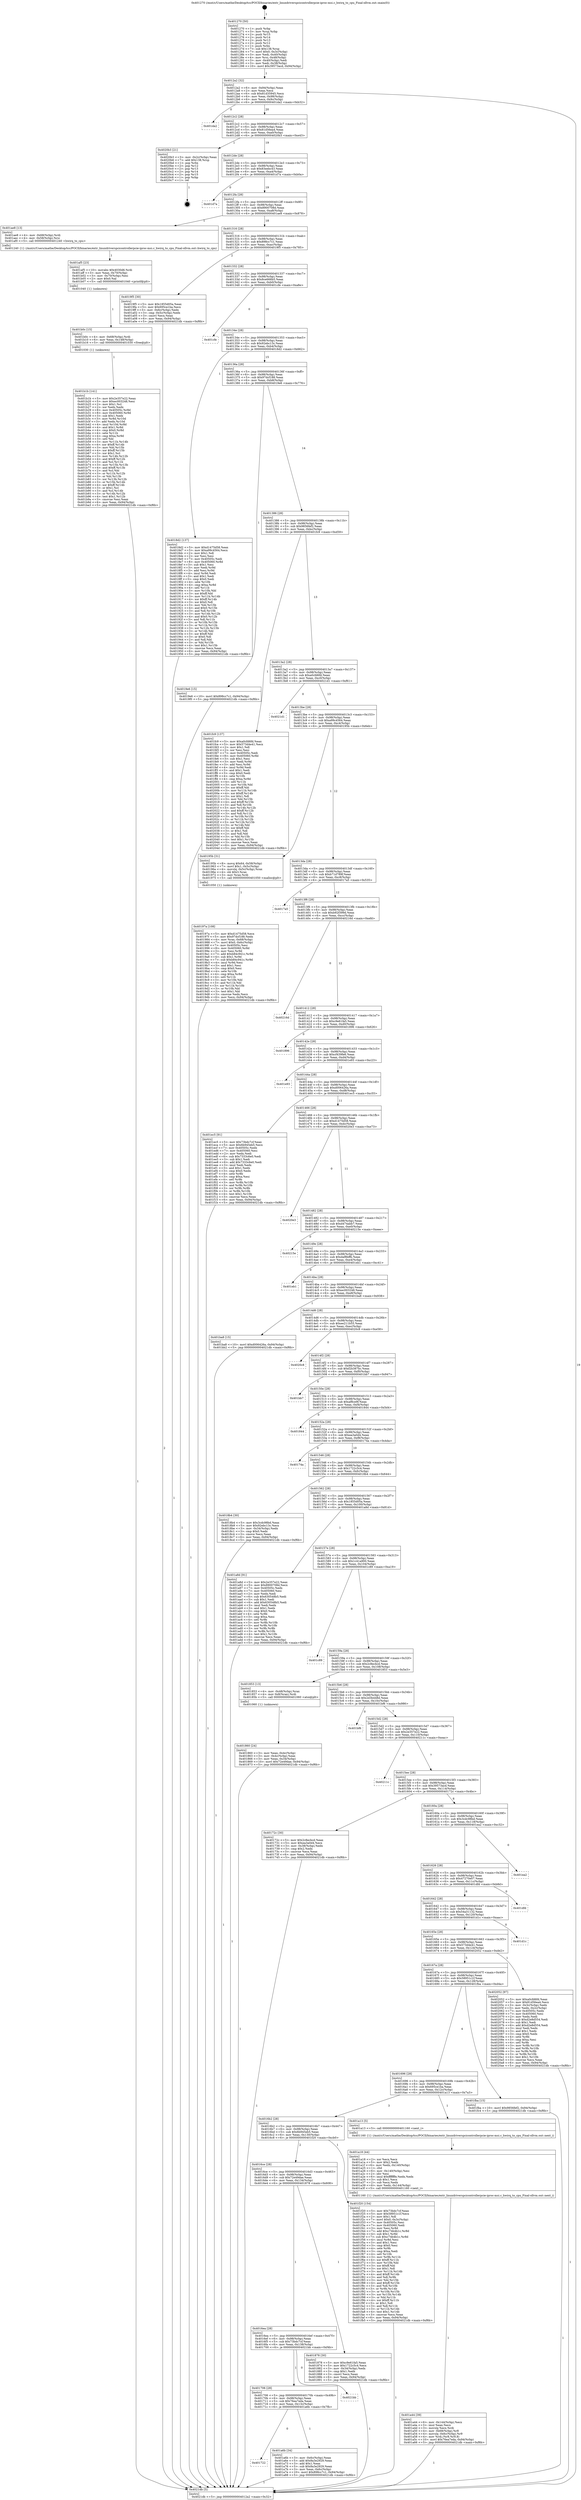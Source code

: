 digraph "0x401270" {
  label = "0x401270 (/mnt/c/Users/mathe/Desktop/tcc/POCII/binaries/extr_linuxdriverspcicontrollerpcie-iproc-msi.c_hwirq_to_cpu_Final-ollvm.out::main(0))"
  labelloc = "t"
  node[shape=record]

  Entry [label="",width=0.3,height=0.3,shape=circle,fillcolor=black,style=filled]
  "0x4012a2" [label="{
     0x4012a2 [32]\l
     | [instrs]\l
     &nbsp;&nbsp;0x4012a2 \<+6\>: mov -0x94(%rbp),%eax\l
     &nbsp;&nbsp;0x4012a8 \<+2\>: mov %eax,%ecx\l
     &nbsp;&nbsp;0x4012aa \<+6\>: sub $0x81d35945,%ecx\l
     &nbsp;&nbsp;0x4012b0 \<+6\>: mov %eax,-0x98(%rbp)\l
     &nbsp;&nbsp;0x4012b6 \<+6\>: mov %ecx,-0x9c(%rbp)\l
     &nbsp;&nbsp;0x4012bc \<+6\>: je 0000000000401da2 \<main+0xb32\>\l
  }"]
  "0x401da2" [label="{
     0x401da2\l
  }", style=dashed]
  "0x4012c2" [label="{
     0x4012c2 [28]\l
     | [instrs]\l
     &nbsp;&nbsp;0x4012c2 \<+5\>: jmp 00000000004012c7 \<main+0x57\>\l
     &nbsp;&nbsp;0x4012c7 \<+6\>: mov -0x98(%rbp),%eax\l
     &nbsp;&nbsp;0x4012cd \<+5\>: sub $0x81d56ea4,%eax\l
     &nbsp;&nbsp;0x4012d2 \<+6\>: mov %eax,-0xa0(%rbp)\l
     &nbsp;&nbsp;0x4012d8 \<+6\>: je 00000000004020b3 \<main+0xe43\>\l
  }"]
  Exit [label="",width=0.3,height=0.3,shape=circle,fillcolor=black,style=filled,peripheries=2]
  "0x4020b3" [label="{
     0x4020b3 [21]\l
     | [instrs]\l
     &nbsp;&nbsp;0x4020b3 \<+3\>: mov -0x2c(%rbp),%eax\l
     &nbsp;&nbsp;0x4020b6 \<+7\>: add $0x138,%rsp\l
     &nbsp;&nbsp;0x4020bd \<+1\>: pop %rbx\l
     &nbsp;&nbsp;0x4020be \<+2\>: pop %r12\l
     &nbsp;&nbsp;0x4020c0 \<+2\>: pop %r13\l
     &nbsp;&nbsp;0x4020c2 \<+2\>: pop %r14\l
     &nbsp;&nbsp;0x4020c4 \<+2\>: pop %r15\l
     &nbsp;&nbsp;0x4020c6 \<+1\>: pop %rbp\l
     &nbsp;&nbsp;0x4020c7 \<+1\>: ret\l
  }"]
  "0x4012de" [label="{
     0x4012de [28]\l
     | [instrs]\l
     &nbsp;&nbsp;0x4012de \<+5\>: jmp 00000000004012e3 \<main+0x73\>\l
     &nbsp;&nbsp;0x4012e3 \<+6\>: mov -0x98(%rbp),%eax\l
     &nbsp;&nbsp;0x4012e9 \<+5\>: sub $0x83eebc43,%eax\l
     &nbsp;&nbsp;0x4012ee \<+6\>: mov %eax,-0xa4(%rbp)\l
     &nbsp;&nbsp;0x4012f4 \<+6\>: je 0000000000401d7a \<main+0xb0a\>\l
  }"]
  "0x401b1b" [label="{
     0x401b1b [141]\l
     | [instrs]\l
     &nbsp;&nbsp;0x401b1b \<+5\>: mov $0x2e357e22,%eax\l
     &nbsp;&nbsp;0x401b20 \<+5\>: mov $0xec003248,%esi\l
     &nbsp;&nbsp;0x401b25 \<+2\>: mov $0x1,%cl\l
     &nbsp;&nbsp;0x401b27 \<+2\>: xor %edx,%edx\l
     &nbsp;&nbsp;0x401b29 \<+8\>: mov 0x40505c,%r8d\l
     &nbsp;&nbsp;0x401b31 \<+8\>: mov 0x405060,%r9d\l
     &nbsp;&nbsp;0x401b39 \<+3\>: sub $0x1,%edx\l
     &nbsp;&nbsp;0x401b3c \<+3\>: mov %r8d,%r10d\l
     &nbsp;&nbsp;0x401b3f \<+3\>: add %edx,%r10d\l
     &nbsp;&nbsp;0x401b42 \<+4\>: imul %r10d,%r8d\l
     &nbsp;&nbsp;0x401b46 \<+4\>: and $0x1,%r8d\l
     &nbsp;&nbsp;0x401b4a \<+4\>: cmp $0x0,%r8d\l
     &nbsp;&nbsp;0x401b4e \<+4\>: sete %r11b\l
     &nbsp;&nbsp;0x401b52 \<+4\>: cmp $0xa,%r9d\l
     &nbsp;&nbsp;0x401b56 \<+3\>: setl %bl\l
     &nbsp;&nbsp;0x401b59 \<+3\>: mov %r11b,%r14b\l
     &nbsp;&nbsp;0x401b5c \<+4\>: xor $0xff,%r14b\l
     &nbsp;&nbsp;0x401b60 \<+3\>: mov %bl,%r15b\l
     &nbsp;&nbsp;0x401b63 \<+4\>: xor $0xff,%r15b\l
     &nbsp;&nbsp;0x401b67 \<+3\>: xor $0x1,%cl\l
     &nbsp;&nbsp;0x401b6a \<+3\>: mov %r14b,%r12b\l
     &nbsp;&nbsp;0x401b6d \<+4\>: and $0xff,%r12b\l
     &nbsp;&nbsp;0x401b71 \<+3\>: and %cl,%r11b\l
     &nbsp;&nbsp;0x401b74 \<+3\>: mov %r15b,%r13b\l
     &nbsp;&nbsp;0x401b77 \<+4\>: and $0xff,%r13b\l
     &nbsp;&nbsp;0x401b7b \<+2\>: and %cl,%bl\l
     &nbsp;&nbsp;0x401b7d \<+3\>: or %r11b,%r12b\l
     &nbsp;&nbsp;0x401b80 \<+3\>: or %bl,%r13b\l
     &nbsp;&nbsp;0x401b83 \<+3\>: xor %r13b,%r12b\l
     &nbsp;&nbsp;0x401b86 \<+3\>: or %r15b,%r14b\l
     &nbsp;&nbsp;0x401b89 \<+4\>: xor $0xff,%r14b\l
     &nbsp;&nbsp;0x401b8d \<+3\>: or $0x1,%cl\l
     &nbsp;&nbsp;0x401b90 \<+3\>: and %cl,%r14b\l
     &nbsp;&nbsp;0x401b93 \<+3\>: or %r14b,%r12b\l
     &nbsp;&nbsp;0x401b96 \<+4\>: test $0x1,%r12b\l
     &nbsp;&nbsp;0x401b9a \<+3\>: cmovne %esi,%eax\l
     &nbsp;&nbsp;0x401b9d \<+6\>: mov %eax,-0x94(%rbp)\l
     &nbsp;&nbsp;0x401ba3 \<+5\>: jmp 00000000004021db \<main+0xf6b\>\l
  }"]
  "0x401d7a" [label="{
     0x401d7a\l
  }", style=dashed]
  "0x4012fa" [label="{
     0x4012fa [28]\l
     | [instrs]\l
     &nbsp;&nbsp;0x4012fa \<+5\>: jmp 00000000004012ff \<main+0x8f\>\l
     &nbsp;&nbsp;0x4012ff \<+6\>: mov -0x98(%rbp),%eax\l
     &nbsp;&nbsp;0x401305 \<+5\>: sub $0x8900708d,%eax\l
     &nbsp;&nbsp;0x40130a \<+6\>: mov %eax,-0xa8(%rbp)\l
     &nbsp;&nbsp;0x401310 \<+6\>: je 0000000000401ae8 \<main+0x878\>\l
  }"]
  "0x401b0c" [label="{
     0x401b0c [15]\l
     | [instrs]\l
     &nbsp;&nbsp;0x401b0c \<+4\>: mov -0x68(%rbp),%rdi\l
     &nbsp;&nbsp;0x401b10 \<+6\>: mov %eax,-0x148(%rbp)\l
     &nbsp;&nbsp;0x401b16 \<+5\>: call 0000000000401030 \<free@plt\>\l
     | [calls]\l
     &nbsp;&nbsp;0x401030 \{1\} (unknown)\l
  }"]
  "0x401ae8" [label="{
     0x401ae8 [13]\l
     | [instrs]\l
     &nbsp;&nbsp;0x401ae8 \<+4\>: mov -0x68(%rbp),%rdi\l
     &nbsp;&nbsp;0x401aec \<+4\>: mov -0x58(%rbp),%rsi\l
     &nbsp;&nbsp;0x401af0 \<+5\>: call 0000000000401240 \<hwirq_to_cpu\>\l
     | [calls]\l
     &nbsp;&nbsp;0x401240 \{1\} (/mnt/c/Users/mathe/Desktop/tcc/POCII/binaries/extr_linuxdriverspcicontrollerpcie-iproc-msi.c_hwirq_to_cpu_Final-ollvm.out::hwirq_to_cpu)\l
  }"]
  "0x401316" [label="{
     0x401316 [28]\l
     | [instrs]\l
     &nbsp;&nbsp;0x401316 \<+5\>: jmp 000000000040131b \<main+0xab\>\l
     &nbsp;&nbsp;0x40131b \<+6\>: mov -0x98(%rbp),%eax\l
     &nbsp;&nbsp;0x401321 \<+5\>: sub $0x898cc7c1,%eax\l
     &nbsp;&nbsp;0x401326 \<+6\>: mov %eax,-0xac(%rbp)\l
     &nbsp;&nbsp;0x40132c \<+6\>: je 00000000004019f5 \<main+0x785\>\l
  }"]
  "0x401af5" [label="{
     0x401af5 [23]\l
     | [instrs]\l
     &nbsp;&nbsp;0x401af5 \<+10\>: movabs $0x4030d6,%rdi\l
     &nbsp;&nbsp;0x401aff \<+3\>: mov %eax,-0x70(%rbp)\l
     &nbsp;&nbsp;0x401b02 \<+3\>: mov -0x70(%rbp),%esi\l
     &nbsp;&nbsp;0x401b05 \<+2\>: mov $0x0,%al\l
     &nbsp;&nbsp;0x401b07 \<+5\>: call 0000000000401040 \<printf@plt\>\l
     | [calls]\l
     &nbsp;&nbsp;0x401040 \{1\} (unknown)\l
  }"]
  "0x4019f5" [label="{
     0x4019f5 [30]\l
     | [instrs]\l
     &nbsp;&nbsp;0x4019f5 \<+5\>: mov $0x1855d05a,%eax\l
     &nbsp;&nbsp;0x4019fa \<+5\>: mov $0x695ce1ba,%ecx\l
     &nbsp;&nbsp;0x4019ff \<+3\>: mov -0x6c(%rbp),%edx\l
     &nbsp;&nbsp;0x401a02 \<+3\>: cmp -0x5c(%rbp),%edx\l
     &nbsp;&nbsp;0x401a05 \<+3\>: cmovl %ecx,%eax\l
     &nbsp;&nbsp;0x401a08 \<+6\>: mov %eax,-0x94(%rbp)\l
     &nbsp;&nbsp;0x401a0e \<+5\>: jmp 00000000004021db \<main+0xf6b\>\l
  }"]
  "0x401332" [label="{
     0x401332 [28]\l
     | [instrs]\l
     &nbsp;&nbsp;0x401332 \<+5\>: jmp 0000000000401337 \<main+0xc7\>\l
     &nbsp;&nbsp;0x401337 \<+6\>: mov -0x98(%rbp),%eax\l
     &nbsp;&nbsp;0x40133d \<+5\>: sub $0x8ce666b5,%eax\l
     &nbsp;&nbsp;0x401342 \<+6\>: mov %eax,-0xb0(%rbp)\l
     &nbsp;&nbsp;0x401348 \<+6\>: je 0000000000401cfe \<main+0xa8e\>\l
  }"]
  "0x401722" [label="{
     0x401722\l
  }", style=dashed]
  "0x401cfe" [label="{
     0x401cfe\l
  }", style=dashed]
  "0x40134e" [label="{
     0x40134e [28]\l
     | [instrs]\l
     &nbsp;&nbsp;0x40134e \<+5\>: jmp 0000000000401353 \<main+0xe3\>\l
     &nbsp;&nbsp;0x401353 \<+6\>: mov -0x98(%rbp),%eax\l
     &nbsp;&nbsp;0x401359 \<+5\>: sub $0x92ebc13c,%eax\l
     &nbsp;&nbsp;0x40135e \<+6\>: mov %eax,-0xb4(%rbp)\l
     &nbsp;&nbsp;0x401364 \<+6\>: je 00000000004018d2 \<main+0x662\>\l
  }"]
  "0x401a6b" [label="{
     0x401a6b [34]\l
     | [instrs]\l
     &nbsp;&nbsp;0x401a6b \<+3\>: mov -0x6c(%rbp),%eax\l
     &nbsp;&nbsp;0x401a6e \<+5\>: add $0x8a3e2929,%eax\l
     &nbsp;&nbsp;0x401a73 \<+3\>: add $0x1,%eax\l
     &nbsp;&nbsp;0x401a76 \<+5\>: sub $0x8a3e2929,%eax\l
     &nbsp;&nbsp;0x401a7b \<+3\>: mov %eax,-0x6c(%rbp)\l
     &nbsp;&nbsp;0x401a7e \<+10\>: movl $0x898cc7c1,-0x94(%rbp)\l
     &nbsp;&nbsp;0x401a88 \<+5\>: jmp 00000000004021db \<main+0xf6b\>\l
  }"]
  "0x4018d2" [label="{
     0x4018d2 [137]\l
     | [instrs]\l
     &nbsp;&nbsp;0x4018d2 \<+5\>: mov $0xd1475d58,%eax\l
     &nbsp;&nbsp;0x4018d7 \<+5\>: mov $0xa99c4564,%ecx\l
     &nbsp;&nbsp;0x4018dc \<+2\>: mov $0x1,%dl\l
     &nbsp;&nbsp;0x4018de \<+2\>: xor %esi,%esi\l
     &nbsp;&nbsp;0x4018e0 \<+7\>: mov 0x40505c,%edi\l
     &nbsp;&nbsp;0x4018e7 \<+8\>: mov 0x405060,%r8d\l
     &nbsp;&nbsp;0x4018ef \<+3\>: sub $0x1,%esi\l
     &nbsp;&nbsp;0x4018f2 \<+3\>: mov %edi,%r9d\l
     &nbsp;&nbsp;0x4018f5 \<+3\>: add %esi,%r9d\l
     &nbsp;&nbsp;0x4018f8 \<+4\>: imul %r9d,%edi\l
     &nbsp;&nbsp;0x4018fc \<+3\>: and $0x1,%edi\l
     &nbsp;&nbsp;0x4018ff \<+3\>: cmp $0x0,%edi\l
     &nbsp;&nbsp;0x401902 \<+4\>: sete %r10b\l
     &nbsp;&nbsp;0x401906 \<+4\>: cmp $0xa,%r8d\l
     &nbsp;&nbsp;0x40190a \<+4\>: setl %r11b\l
     &nbsp;&nbsp;0x40190e \<+3\>: mov %r10b,%bl\l
     &nbsp;&nbsp;0x401911 \<+3\>: xor $0xff,%bl\l
     &nbsp;&nbsp;0x401914 \<+3\>: mov %r11b,%r14b\l
     &nbsp;&nbsp;0x401917 \<+4\>: xor $0xff,%r14b\l
     &nbsp;&nbsp;0x40191b \<+3\>: xor $0x0,%dl\l
     &nbsp;&nbsp;0x40191e \<+3\>: mov %bl,%r15b\l
     &nbsp;&nbsp;0x401921 \<+4\>: and $0x0,%r15b\l
     &nbsp;&nbsp;0x401925 \<+3\>: and %dl,%r10b\l
     &nbsp;&nbsp;0x401928 \<+3\>: mov %r14b,%r12b\l
     &nbsp;&nbsp;0x40192b \<+4\>: and $0x0,%r12b\l
     &nbsp;&nbsp;0x40192f \<+3\>: and %dl,%r11b\l
     &nbsp;&nbsp;0x401932 \<+3\>: or %r10b,%r15b\l
     &nbsp;&nbsp;0x401935 \<+3\>: or %r11b,%r12b\l
     &nbsp;&nbsp;0x401938 \<+3\>: xor %r12b,%r15b\l
     &nbsp;&nbsp;0x40193b \<+3\>: or %r14b,%bl\l
     &nbsp;&nbsp;0x40193e \<+3\>: xor $0xff,%bl\l
     &nbsp;&nbsp;0x401941 \<+3\>: or $0x0,%dl\l
     &nbsp;&nbsp;0x401944 \<+2\>: and %dl,%bl\l
     &nbsp;&nbsp;0x401946 \<+3\>: or %bl,%r15b\l
     &nbsp;&nbsp;0x401949 \<+4\>: test $0x1,%r15b\l
     &nbsp;&nbsp;0x40194d \<+3\>: cmovne %ecx,%eax\l
     &nbsp;&nbsp;0x401950 \<+6\>: mov %eax,-0x94(%rbp)\l
     &nbsp;&nbsp;0x401956 \<+5\>: jmp 00000000004021db \<main+0xf6b\>\l
  }"]
  "0x40136a" [label="{
     0x40136a [28]\l
     | [instrs]\l
     &nbsp;&nbsp;0x40136a \<+5\>: jmp 000000000040136f \<main+0xff\>\l
     &nbsp;&nbsp;0x40136f \<+6\>: mov -0x98(%rbp),%eax\l
     &nbsp;&nbsp;0x401375 \<+5\>: sub $0x97dcf188,%eax\l
     &nbsp;&nbsp;0x40137a \<+6\>: mov %eax,-0xb8(%rbp)\l
     &nbsp;&nbsp;0x401380 \<+6\>: je 00000000004019e6 \<main+0x776\>\l
  }"]
  "0x401706" [label="{
     0x401706 [28]\l
     | [instrs]\l
     &nbsp;&nbsp;0x401706 \<+5\>: jmp 000000000040170b \<main+0x49b\>\l
     &nbsp;&nbsp;0x40170b \<+6\>: mov -0x98(%rbp),%eax\l
     &nbsp;&nbsp;0x401711 \<+5\>: sub $0x76ea7eda,%eax\l
     &nbsp;&nbsp;0x401716 \<+6\>: mov %eax,-0x13c(%rbp)\l
     &nbsp;&nbsp;0x40171c \<+6\>: je 0000000000401a6b \<main+0x7fb\>\l
  }"]
  "0x4019e6" [label="{
     0x4019e6 [15]\l
     | [instrs]\l
     &nbsp;&nbsp;0x4019e6 \<+10\>: movl $0x898cc7c1,-0x94(%rbp)\l
     &nbsp;&nbsp;0x4019f0 \<+5\>: jmp 00000000004021db \<main+0xf6b\>\l
  }"]
  "0x401386" [label="{
     0x401386 [28]\l
     | [instrs]\l
     &nbsp;&nbsp;0x401386 \<+5\>: jmp 000000000040138b \<main+0x11b\>\l
     &nbsp;&nbsp;0x40138b \<+6\>: mov -0x98(%rbp),%eax\l
     &nbsp;&nbsp;0x401391 \<+5\>: sub $0x9856fef2,%eax\l
     &nbsp;&nbsp;0x401396 \<+6\>: mov %eax,-0xbc(%rbp)\l
     &nbsp;&nbsp;0x40139c \<+6\>: je 0000000000401fc9 \<main+0xd59\>\l
  }"]
  "0x4021bb" [label="{
     0x4021bb\l
  }", style=dashed]
  "0x401fc9" [label="{
     0x401fc9 [137]\l
     | [instrs]\l
     &nbsp;&nbsp;0x401fc9 \<+5\>: mov $0xa0cfd6fd,%eax\l
     &nbsp;&nbsp;0x401fce \<+5\>: mov $0x573d4e41,%ecx\l
     &nbsp;&nbsp;0x401fd3 \<+2\>: mov $0x1,%dl\l
     &nbsp;&nbsp;0x401fd5 \<+2\>: xor %esi,%esi\l
     &nbsp;&nbsp;0x401fd7 \<+7\>: mov 0x40505c,%edi\l
     &nbsp;&nbsp;0x401fde \<+8\>: mov 0x405060,%r8d\l
     &nbsp;&nbsp;0x401fe6 \<+3\>: sub $0x1,%esi\l
     &nbsp;&nbsp;0x401fe9 \<+3\>: mov %edi,%r9d\l
     &nbsp;&nbsp;0x401fec \<+3\>: add %esi,%r9d\l
     &nbsp;&nbsp;0x401fef \<+4\>: imul %r9d,%edi\l
     &nbsp;&nbsp;0x401ff3 \<+3\>: and $0x1,%edi\l
     &nbsp;&nbsp;0x401ff6 \<+3\>: cmp $0x0,%edi\l
     &nbsp;&nbsp;0x401ff9 \<+4\>: sete %r10b\l
     &nbsp;&nbsp;0x401ffd \<+4\>: cmp $0xa,%r8d\l
     &nbsp;&nbsp;0x402001 \<+4\>: setl %r11b\l
     &nbsp;&nbsp;0x402005 \<+3\>: mov %r10b,%bl\l
     &nbsp;&nbsp;0x402008 \<+3\>: xor $0xff,%bl\l
     &nbsp;&nbsp;0x40200b \<+3\>: mov %r11b,%r14b\l
     &nbsp;&nbsp;0x40200e \<+4\>: xor $0xff,%r14b\l
     &nbsp;&nbsp;0x402012 \<+3\>: xor $0x1,%dl\l
     &nbsp;&nbsp;0x402015 \<+3\>: mov %bl,%r15b\l
     &nbsp;&nbsp;0x402018 \<+4\>: and $0xff,%r15b\l
     &nbsp;&nbsp;0x40201c \<+3\>: and %dl,%r10b\l
     &nbsp;&nbsp;0x40201f \<+3\>: mov %r14b,%r12b\l
     &nbsp;&nbsp;0x402022 \<+4\>: and $0xff,%r12b\l
     &nbsp;&nbsp;0x402026 \<+3\>: and %dl,%r11b\l
     &nbsp;&nbsp;0x402029 \<+3\>: or %r10b,%r15b\l
     &nbsp;&nbsp;0x40202c \<+3\>: or %r11b,%r12b\l
     &nbsp;&nbsp;0x40202f \<+3\>: xor %r12b,%r15b\l
     &nbsp;&nbsp;0x402032 \<+3\>: or %r14b,%bl\l
     &nbsp;&nbsp;0x402035 \<+3\>: xor $0xff,%bl\l
     &nbsp;&nbsp;0x402038 \<+3\>: or $0x1,%dl\l
     &nbsp;&nbsp;0x40203b \<+2\>: and %dl,%bl\l
     &nbsp;&nbsp;0x40203d \<+3\>: or %bl,%r15b\l
     &nbsp;&nbsp;0x402040 \<+4\>: test $0x1,%r15b\l
     &nbsp;&nbsp;0x402044 \<+3\>: cmovne %ecx,%eax\l
     &nbsp;&nbsp;0x402047 \<+6\>: mov %eax,-0x94(%rbp)\l
     &nbsp;&nbsp;0x40204d \<+5\>: jmp 00000000004021db \<main+0xf6b\>\l
  }"]
  "0x4013a2" [label="{
     0x4013a2 [28]\l
     | [instrs]\l
     &nbsp;&nbsp;0x4013a2 \<+5\>: jmp 00000000004013a7 \<main+0x137\>\l
     &nbsp;&nbsp;0x4013a7 \<+6\>: mov -0x98(%rbp),%eax\l
     &nbsp;&nbsp;0x4013ad \<+5\>: sub $0xa0cfd6fd,%eax\l
     &nbsp;&nbsp;0x4013b2 \<+6\>: mov %eax,-0xc0(%rbp)\l
     &nbsp;&nbsp;0x4013b8 \<+6\>: je 00000000004021d1 \<main+0xf61\>\l
  }"]
  "0x401a44" [label="{
     0x401a44 [39]\l
     | [instrs]\l
     &nbsp;&nbsp;0x401a44 \<+6\>: mov -0x144(%rbp),%ecx\l
     &nbsp;&nbsp;0x401a4a \<+3\>: imul %eax,%ecx\l
     &nbsp;&nbsp;0x401a4d \<+3\>: movslq %ecx,%rdi\l
     &nbsp;&nbsp;0x401a50 \<+4\>: mov -0x68(%rbp),%r8\l
     &nbsp;&nbsp;0x401a54 \<+4\>: movslq -0x6c(%rbp),%r9\l
     &nbsp;&nbsp;0x401a58 \<+4\>: mov %rdi,(%r8,%r9,8)\l
     &nbsp;&nbsp;0x401a5c \<+10\>: movl $0x76ea7eda,-0x94(%rbp)\l
     &nbsp;&nbsp;0x401a66 \<+5\>: jmp 00000000004021db \<main+0xf6b\>\l
  }"]
  "0x4021d1" [label="{
     0x4021d1\l
  }", style=dashed]
  "0x4013be" [label="{
     0x4013be [28]\l
     | [instrs]\l
     &nbsp;&nbsp;0x4013be \<+5\>: jmp 00000000004013c3 \<main+0x153\>\l
     &nbsp;&nbsp;0x4013c3 \<+6\>: mov -0x98(%rbp),%eax\l
     &nbsp;&nbsp;0x4013c9 \<+5\>: sub $0xa99c4564,%eax\l
     &nbsp;&nbsp;0x4013ce \<+6\>: mov %eax,-0xc4(%rbp)\l
     &nbsp;&nbsp;0x4013d4 \<+6\>: je 000000000040195b \<main+0x6eb\>\l
  }"]
  "0x401a18" [label="{
     0x401a18 [44]\l
     | [instrs]\l
     &nbsp;&nbsp;0x401a18 \<+2\>: xor %ecx,%ecx\l
     &nbsp;&nbsp;0x401a1a \<+5\>: mov $0x2,%edx\l
     &nbsp;&nbsp;0x401a1f \<+6\>: mov %edx,-0x140(%rbp)\l
     &nbsp;&nbsp;0x401a25 \<+1\>: cltd\l
     &nbsp;&nbsp;0x401a26 \<+6\>: mov -0x140(%rbp),%esi\l
     &nbsp;&nbsp;0x401a2c \<+2\>: idiv %esi\l
     &nbsp;&nbsp;0x401a2e \<+6\>: imul $0xfffffffe,%edx,%edx\l
     &nbsp;&nbsp;0x401a34 \<+3\>: sub $0x1,%ecx\l
     &nbsp;&nbsp;0x401a37 \<+2\>: sub %ecx,%edx\l
     &nbsp;&nbsp;0x401a39 \<+6\>: mov %edx,-0x144(%rbp)\l
     &nbsp;&nbsp;0x401a3f \<+5\>: call 0000000000401160 \<next_i\>\l
     | [calls]\l
     &nbsp;&nbsp;0x401160 \{1\} (/mnt/c/Users/mathe/Desktop/tcc/POCII/binaries/extr_linuxdriverspcicontrollerpcie-iproc-msi.c_hwirq_to_cpu_Final-ollvm.out::next_i)\l
  }"]
  "0x40195b" [label="{
     0x40195b [31]\l
     | [instrs]\l
     &nbsp;&nbsp;0x40195b \<+8\>: movq $0x64,-0x58(%rbp)\l
     &nbsp;&nbsp;0x401963 \<+7\>: movl $0x1,-0x5c(%rbp)\l
     &nbsp;&nbsp;0x40196a \<+4\>: movslq -0x5c(%rbp),%rax\l
     &nbsp;&nbsp;0x40196e \<+4\>: shl $0x3,%rax\l
     &nbsp;&nbsp;0x401972 \<+3\>: mov %rax,%rdi\l
     &nbsp;&nbsp;0x401975 \<+5\>: call 0000000000401050 \<malloc@plt\>\l
     | [calls]\l
     &nbsp;&nbsp;0x401050 \{1\} (unknown)\l
  }"]
  "0x4013da" [label="{
     0x4013da [28]\l
     | [instrs]\l
     &nbsp;&nbsp;0x4013da \<+5\>: jmp 00000000004013df \<main+0x16f\>\l
     &nbsp;&nbsp;0x4013df \<+6\>: mov -0x98(%rbp),%eax\l
     &nbsp;&nbsp;0x4013e5 \<+5\>: sub $0xb71d789f,%eax\l
     &nbsp;&nbsp;0x4013ea \<+6\>: mov %eax,-0xc8(%rbp)\l
     &nbsp;&nbsp;0x4013f0 \<+6\>: je 00000000004017a5 \<main+0x535\>\l
  }"]
  "0x40197a" [label="{
     0x40197a [108]\l
     | [instrs]\l
     &nbsp;&nbsp;0x40197a \<+5\>: mov $0xd1475d58,%ecx\l
     &nbsp;&nbsp;0x40197f \<+5\>: mov $0x97dcf188,%edx\l
     &nbsp;&nbsp;0x401984 \<+4\>: mov %rax,-0x68(%rbp)\l
     &nbsp;&nbsp;0x401988 \<+7\>: movl $0x0,-0x6c(%rbp)\l
     &nbsp;&nbsp;0x40198f \<+7\>: mov 0x40505c,%esi\l
     &nbsp;&nbsp;0x401996 \<+8\>: mov 0x405060,%r8d\l
     &nbsp;&nbsp;0x40199e \<+3\>: mov %esi,%r9d\l
     &nbsp;&nbsp;0x4019a1 \<+7\>: add $0xb84c941c,%r9d\l
     &nbsp;&nbsp;0x4019a8 \<+4\>: sub $0x1,%r9d\l
     &nbsp;&nbsp;0x4019ac \<+7\>: sub $0xb84c941c,%r9d\l
     &nbsp;&nbsp;0x4019b3 \<+4\>: imul %r9d,%esi\l
     &nbsp;&nbsp;0x4019b7 \<+3\>: and $0x1,%esi\l
     &nbsp;&nbsp;0x4019ba \<+3\>: cmp $0x0,%esi\l
     &nbsp;&nbsp;0x4019bd \<+4\>: sete %r10b\l
     &nbsp;&nbsp;0x4019c1 \<+4\>: cmp $0xa,%r8d\l
     &nbsp;&nbsp;0x4019c5 \<+4\>: setl %r11b\l
     &nbsp;&nbsp;0x4019c9 \<+3\>: mov %r10b,%bl\l
     &nbsp;&nbsp;0x4019cc \<+3\>: and %r11b,%bl\l
     &nbsp;&nbsp;0x4019cf \<+3\>: xor %r11b,%r10b\l
     &nbsp;&nbsp;0x4019d2 \<+3\>: or %r10b,%bl\l
     &nbsp;&nbsp;0x4019d5 \<+3\>: test $0x1,%bl\l
     &nbsp;&nbsp;0x4019d8 \<+3\>: cmovne %edx,%ecx\l
     &nbsp;&nbsp;0x4019db \<+6\>: mov %ecx,-0x94(%rbp)\l
     &nbsp;&nbsp;0x4019e1 \<+5\>: jmp 00000000004021db \<main+0xf6b\>\l
  }"]
  "0x4017a5" [label="{
     0x4017a5\l
  }", style=dashed]
  "0x4013f6" [label="{
     0x4013f6 [28]\l
     | [instrs]\l
     &nbsp;&nbsp;0x4013f6 \<+5\>: jmp 00000000004013fb \<main+0x18b\>\l
     &nbsp;&nbsp;0x4013fb \<+6\>: mov -0x98(%rbp),%eax\l
     &nbsp;&nbsp;0x401401 \<+5\>: sub $0xb92f399d,%eax\l
     &nbsp;&nbsp;0x401406 \<+6\>: mov %eax,-0xcc(%rbp)\l
     &nbsp;&nbsp;0x40140c \<+6\>: je 000000000040216d \<main+0xefd\>\l
  }"]
  "0x4016ea" [label="{
     0x4016ea [28]\l
     | [instrs]\l
     &nbsp;&nbsp;0x4016ea \<+5\>: jmp 00000000004016ef \<main+0x47f\>\l
     &nbsp;&nbsp;0x4016ef \<+6\>: mov -0x98(%rbp),%eax\l
     &nbsp;&nbsp;0x4016f5 \<+5\>: sub $0x73bdc7cf,%eax\l
     &nbsp;&nbsp;0x4016fa \<+6\>: mov %eax,-0x138(%rbp)\l
     &nbsp;&nbsp;0x401700 \<+6\>: je 00000000004021bb \<main+0xf4b\>\l
  }"]
  "0x40216d" [label="{
     0x40216d\l
  }", style=dashed]
  "0x401412" [label="{
     0x401412 [28]\l
     | [instrs]\l
     &nbsp;&nbsp;0x401412 \<+5\>: jmp 0000000000401417 \<main+0x1a7\>\l
     &nbsp;&nbsp;0x401417 \<+6\>: mov -0x98(%rbp),%eax\l
     &nbsp;&nbsp;0x40141d \<+5\>: sub $0xc9e61fa5,%eax\l
     &nbsp;&nbsp;0x401422 \<+6\>: mov %eax,-0xd0(%rbp)\l
     &nbsp;&nbsp;0x401428 \<+6\>: je 0000000000401896 \<main+0x626\>\l
  }"]
  "0x401878" [label="{
     0x401878 [30]\l
     | [instrs]\l
     &nbsp;&nbsp;0x401878 \<+5\>: mov $0xc9e61fa5,%eax\l
     &nbsp;&nbsp;0x40187d \<+5\>: mov $0x1722c5c4,%ecx\l
     &nbsp;&nbsp;0x401882 \<+3\>: mov -0x34(%rbp),%edx\l
     &nbsp;&nbsp;0x401885 \<+3\>: cmp $0x1,%edx\l
     &nbsp;&nbsp;0x401888 \<+3\>: cmovl %ecx,%eax\l
     &nbsp;&nbsp;0x40188b \<+6\>: mov %eax,-0x94(%rbp)\l
     &nbsp;&nbsp;0x401891 \<+5\>: jmp 00000000004021db \<main+0xf6b\>\l
  }"]
  "0x401896" [label="{
     0x401896\l
  }", style=dashed]
  "0x40142e" [label="{
     0x40142e [28]\l
     | [instrs]\l
     &nbsp;&nbsp;0x40142e \<+5\>: jmp 0000000000401433 \<main+0x1c3\>\l
     &nbsp;&nbsp;0x401433 \<+6\>: mov -0x98(%rbp),%eax\l
     &nbsp;&nbsp;0x401439 \<+5\>: sub $0xcf439fe6,%eax\l
     &nbsp;&nbsp;0x40143e \<+6\>: mov %eax,-0xd4(%rbp)\l
     &nbsp;&nbsp;0x401444 \<+6\>: je 0000000000401e93 \<main+0xc23\>\l
  }"]
  "0x4016ce" [label="{
     0x4016ce [28]\l
     | [instrs]\l
     &nbsp;&nbsp;0x4016ce \<+5\>: jmp 00000000004016d3 \<main+0x463\>\l
     &nbsp;&nbsp;0x4016d3 \<+6\>: mov -0x98(%rbp),%eax\l
     &nbsp;&nbsp;0x4016d9 \<+5\>: sub $0x72e49dae,%eax\l
     &nbsp;&nbsp;0x4016de \<+6\>: mov %eax,-0x134(%rbp)\l
     &nbsp;&nbsp;0x4016e4 \<+6\>: je 0000000000401878 \<main+0x608\>\l
  }"]
  "0x401e93" [label="{
     0x401e93\l
  }", style=dashed]
  "0x40144a" [label="{
     0x40144a [28]\l
     | [instrs]\l
     &nbsp;&nbsp;0x40144a \<+5\>: jmp 000000000040144f \<main+0x1df\>\l
     &nbsp;&nbsp;0x40144f \<+6\>: mov -0x98(%rbp),%eax\l
     &nbsp;&nbsp;0x401455 \<+5\>: sub $0xd006426a,%eax\l
     &nbsp;&nbsp;0x40145a \<+6\>: mov %eax,-0xd8(%rbp)\l
     &nbsp;&nbsp;0x401460 \<+6\>: je 0000000000401ec5 \<main+0xc55\>\l
  }"]
  "0x401f20" [label="{
     0x401f20 [154]\l
     | [instrs]\l
     &nbsp;&nbsp;0x401f20 \<+5\>: mov $0x73bdc7cf,%eax\l
     &nbsp;&nbsp;0x401f25 \<+5\>: mov $0x58951c1f,%ecx\l
     &nbsp;&nbsp;0x401f2a \<+2\>: mov $0x1,%dl\l
     &nbsp;&nbsp;0x401f2c \<+7\>: movl $0x0,-0x3c(%rbp)\l
     &nbsp;&nbsp;0x401f33 \<+7\>: mov 0x40505c,%esi\l
     &nbsp;&nbsp;0x401f3a \<+7\>: mov 0x405060,%edi\l
     &nbsp;&nbsp;0x401f41 \<+3\>: mov %esi,%r8d\l
     &nbsp;&nbsp;0x401f44 \<+7\>: add $0xc74b4b1c,%r8d\l
     &nbsp;&nbsp;0x401f4b \<+4\>: sub $0x1,%r8d\l
     &nbsp;&nbsp;0x401f4f \<+7\>: sub $0xc74b4b1c,%r8d\l
     &nbsp;&nbsp;0x401f56 \<+4\>: imul %r8d,%esi\l
     &nbsp;&nbsp;0x401f5a \<+3\>: and $0x1,%esi\l
     &nbsp;&nbsp;0x401f5d \<+3\>: cmp $0x0,%esi\l
     &nbsp;&nbsp;0x401f60 \<+4\>: sete %r9b\l
     &nbsp;&nbsp;0x401f64 \<+3\>: cmp $0xa,%edi\l
     &nbsp;&nbsp;0x401f67 \<+4\>: setl %r10b\l
     &nbsp;&nbsp;0x401f6b \<+3\>: mov %r9b,%r11b\l
     &nbsp;&nbsp;0x401f6e \<+4\>: xor $0xff,%r11b\l
     &nbsp;&nbsp;0x401f72 \<+3\>: mov %r10b,%bl\l
     &nbsp;&nbsp;0x401f75 \<+3\>: xor $0xff,%bl\l
     &nbsp;&nbsp;0x401f78 \<+3\>: xor $0x1,%dl\l
     &nbsp;&nbsp;0x401f7b \<+3\>: mov %r11b,%r14b\l
     &nbsp;&nbsp;0x401f7e \<+4\>: and $0xff,%r14b\l
     &nbsp;&nbsp;0x401f82 \<+3\>: and %dl,%r9b\l
     &nbsp;&nbsp;0x401f85 \<+3\>: mov %bl,%r15b\l
     &nbsp;&nbsp;0x401f88 \<+4\>: and $0xff,%r15b\l
     &nbsp;&nbsp;0x401f8c \<+3\>: and %dl,%r10b\l
     &nbsp;&nbsp;0x401f8f \<+3\>: or %r9b,%r14b\l
     &nbsp;&nbsp;0x401f92 \<+3\>: or %r10b,%r15b\l
     &nbsp;&nbsp;0x401f95 \<+3\>: xor %r15b,%r14b\l
     &nbsp;&nbsp;0x401f98 \<+3\>: or %bl,%r11b\l
     &nbsp;&nbsp;0x401f9b \<+4\>: xor $0xff,%r11b\l
     &nbsp;&nbsp;0x401f9f \<+3\>: or $0x1,%dl\l
     &nbsp;&nbsp;0x401fa2 \<+3\>: and %dl,%r11b\l
     &nbsp;&nbsp;0x401fa5 \<+3\>: or %r11b,%r14b\l
     &nbsp;&nbsp;0x401fa8 \<+4\>: test $0x1,%r14b\l
     &nbsp;&nbsp;0x401fac \<+3\>: cmovne %ecx,%eax\l
     &nbsp;&nbsp;0x401faf \<+6\>: mov %eax,-0x94(%rbp)\l
     &nbsp;&nbsp;0x401fb5 \<+5\>: jmp 00000000004021db \<main+0xf6b\>\l
  }"]
  "0x401ec5" [label="{
     0x401ec5 [91]\l
     | [instrs]\l
     &nbsp;&nbsp;0x401ec5 \<+5\>: mov $0x73bdc7cf,%eax\l
     &nbsp;&nbsp;0x401eca \<+5\>: mov $0x6b945eb5,%ecx\l
     &nbsp;&nbsp;0x401ecf \<+7\>: mov 0x40505c,%edx\l
     &nbsp;&nbsp;0x401ed6 \<+7\>: mov 0x405060,%esi\l
     &nbsp;&nbsp;0x401edd \<+2\>: mov %edx,%edi\l
     &nbsp;&nbsp;0x401edf \<+6\>: sub $0x7333c6e0,%edi\l
     &nbsp;&nbsp;0x401ee5 \<+3\>: sub $0x1,%edi\l
     &nbsp;&nbsp;0x401ee8 \<+6\>: add $0x7333c6e0,%edi\l
     &nbsp;&nbsp;0x401eee \<+3\>: imul %edi,%edx\l
     &nbsp;&nbsp;0x401ef1 \<+3\>: and $0x1,%edx\l
     &nbsp;&nbsp;0x401ef4 \<+3\>: cmp $0x0,%edx\l
     &nbsp;&nbsp;0x401ef7 \<+4\>: sete %r8b\l
     &nbsp;&nbsp;0x401efb \<+3\>: cmp $0xa,%esi\l
     &nbsp;&nbsp;0x401efe \<+4\>: setl %r9b\l
     &nbsp;&nbsp;0x401f02 \<+3\>: mov %r8b,%r10b\l
     &nbsp;&nbsp;0x401f05 \<+3\>: and %r9b,%r10b\l
     &nbsp;&nbsp;0x401f08 \<+3\>: xor %r9b,%r8b\l
     &nbsp;&nbsp;0x401f0b \<+3\>: or %r8b,%r10b\l
     &nbsp;&nbsp;0x401f0e \<+4\>: test $0x1,%r10b\l
     &nbsp;&nbsp;0x401f12 \<+3\>: cmovne %ecx,%eax\l
     &nbsp;&nbsp;0x401f15 \<+6\>: mov %eax,-0x94(%rbp)\l
     &nbsp;&nbsp;0x401f1b \<+5\>: jmp 00000000004021db \<main+0xf6b\>\l
  }"]
  "0x401466" [label="{
     0x401466 [28]\l
     | [instrs]\l
     &nbsp;&nbsp;0x401466 \<+5\>: jmp 000000000040146b \<main+0x1fb\>\l
     &nbsp;&nbsp;0x40146b \<+6\>: mov -0x98(%rbp),%eax\l
     &nbsp;&nbsp;0x401471 \<+5\>: sub $0xd1475d58,%eax\l
     &nbsp;&nbsp;0x401476 \<+6\>: mov %eax,-0xdc(%rbp)\l
     &nbsp;&nbsp;0x40147c \<+6\>: je 00000000004020e3 \<main+0xe73\>\l
  }"]
  "0x4016b2" [label="{
     0x4016b2 [28]\l
     | [instrs]\l
     &nbsp;&nbsp;0x4016b2 \<+5\>: jmp 00000000004016b7 \<main+0x447\>\l
     &nbsp;&nbsp;0x4016b7 \<+6\>: mov -0x98(%rbp),%eax\l
     &nbsp;&nbsp;0x4016bd \<+5\>: sub $0x6b945eb5,%eax\l
     &nbsp;&nbsp;0x4016c2 \<+6\>: mov %eax,-0x130(%rbp)\l
     &nbsp;&nbsp;0x4016c8 \<+6\>: je 0000000000401f20 \<main+0xcb0\>\l
  }"]
  "0x4020e3" [label="{
     0x4020e3\l
  }", style=dashed]
  "0x401482" [label="{
     0x401482 [28]\l
     | [instrs]\l
     &nbsp;&nbsp;0x401482 \<+5\>: jmp 0000000000401487 \<main+0x217\>\l
     &nbsp;&nbsp;0x401487 \<+6\>: mov -0x98(%rbp),%eax\l
     &nbsp;&nbsp;0x40148d \<+5\>: sub $0xd474abb7,%eax\l
     &nbsp;&nbsp;0x401492 \<+6\>: mov %eax,-0xe0(%rbp)\l
     &nbsp;&nbsp;0x401498 \<+6\>: je 000000000040215e \<main+0xeee\>\l
  }"]
  "0x401a13" [label="{
     0x401a13 [5]\l
     | [instrs]\l
     &nbsp;&nbsp;0x401a13 \<+5\>: call 0000000000401160 \<next_i\>\l
     | [calls]\l
     &nbsp;&nbsp;0x401160 \{1\} (/mnt/c/Users/mathe/Desktop/tcc/POCII/binaries/extr_linuxdriverspcicontrollerpcie-iproc-msi.c_hwirq_to_cpu_Final-ollvm.out::next_i)\l
  }"]
  "0x40215e" [label="{
     0x40215e\l
  }", style=dashed]
  "0x40149e" [label="{
     0x40149e [28]\l
     | [instrs]\l
     &nbsp;&nbsp;0x40149e \<+5\>: jmp 00000000004014a3 \<main+0x233\>\l
     &nbsp;&nbsp;0x4014a3 \<+6\>: mov -0x98(%rbp),%eax\l
     &nbsp;&nbsp;0x4014a9 \<+5\>: sub $0xdaf8bffb,%eax\l
     &nbsp;&nbsp;0x4014ae \<+6\>: mov %eax,-0xe4(%rbp)\l
     &nbsp;&nbsp;0x4014b4 \<+6\>: je 0000000000401eb1 \<main+0xc41\>\l
  }"]
  "0x401696" [label="{
     0x401696 [28]\l
     | [instrs]\l
     &nbsp;&nbsp;0x401696 \<+5\>: jmp 000000000040169b \<main+0x42b\>\l
     &nbsp;&nbsp;0x40169b \<+6\>: mov -0x98(%rbp),%eax\l
     &nbsp;&nbsp;0x4016a1 \<+5\>: sub $0x695ce1ba,%eax\l
     &nbsp;&nbsp;0x4016a6 \<+6\>: mov %eax,-0x12c(%rbp)\l
     &nbsp;&nbsp;0x4016ac \<+6\>: je 0000000000401a13 \<main+0x7a3\>\l
  }"]
  "0x401eb1" [label="{
     0x401eb1\l
  }", style=dashed]
  "0x4014ba" [label="{
     0x4014ba [28]\l
     | [instrs]\l
     &nbsp;&nbsp;0x4014ba \<+5\>: jmp 00000000004014bf \<main+0x24f\>\l
     &nbsp;&nbsp;0x4014bf \<+6\>: mov -0x98(%rbp),%eax\l
     &nbsp;&nbsp;0x4014c5 \<+5\>: sub $0xec003248,%eax\l
     &nbsp;&nbsp;0x4014ca \<+6\>: mov %eax,-0xe8(%rbp)\l
     &nbsp;&nbsp;0x4014d0 \<+6\>: je 0000000000401ba8 \<main+0x938\>\l
  }"]
  "0x401fba" [label="{
     0x401fba [15]\l
     | [instrs]\l
     &nbsp;&nbsp;0x401fba \<+10\>: movl $0x9856fef2,-0x94(%rbp)\l
     &nbsp;&nbsp;0x401fc4 \<+5\>: jmp 00000000004021db \<main+0xf6b\>\l
  }"]
  "0x401ba8" [label="{
     0x401ba8 [15]\l
     | [instrs]\l
     &nbsp;&nbsp;0x401ba8 \<+10\>: movl $0xd006426a,-0x94(%rbp)\l
     &nbsp;&nbsp;0x401bb2 \<+5\>: jmp 00000000004021db \<main+0xf6b\>\l
  }"]
  "0x4014d6" [label="{
     0x4014d6 [28]\l
     | [instrs]\l
     &nbsp;&nbsp;0x4014d6 \<+5\>: jmp 00000000004014db \<main+0x26b\>\l
     &nbsp;&nbsp;0x4014db \<+6\>: mov -0x98(%rbp),%eax\l
     &nbsp;&nbsp;0x4014e1 \<+5\>: sub $0xee211b55,%eax\l
     &nbsp;&nbsp;0x4014e6 \<+6\>: mov %eax,-0xec(%rbp)\l
     &nbsp;&nbsp;0x4014ec \<+6\>: je 00000000004020c8 \<main+0xe58\>\l
  }"]
  "0x40167a" [label="{
     0x40167a [28]\l
     | [instrs]\l
     &nbsp;&nbsp;0x40167a \<+5\>: jmp 000000000040167f \<main+0x40f\>\l
     &nbsp;&nbsp;0x40167f \<+6\>: mov -0x98(%rbp),%eax\l
     &nbsp;&nbsp;0x401685 \<+5\>: sub $0x58951c1f,%eax\l
     &nbsp;&nbsp;0x40168a \<+6\>: mov %eax,-0x128(%rbp)\l
     &nbsp;&nbsp;0x401690 \<+6\>: je 0000000000401fba \<main+0xd4a\>\l
  }"]
  "0x4020c8" [label="{
     0x4020c8\l
  }", style=dashed]
  "0x4014f2" [label="{
     0x4014f2 [28]\l
     | [instrs]\l
     &nbsp;&nbsp;0x4014f2 \<+5\>: jmp 00000000004014f7 \<main+0x287\>\l
     &nbsp;&nbsp;0x4014f7 \<+6\>: mov -0x98(%rbp),%eax\l
     &nbsp;&nbsp;0x4014fd \<+5\>: sub $0xf2b387bc,%eax\l
     &nbsp;&nbsp;0x401502 \<+6\>: mov %eax,-0xf0(%rbp)\l
     &nbsp;&nbsp;0x401508 \<+6\>: je 0000000000401bb7 \<main+0x947\>\l
  }"]
  "0x402052" [label="{
     0x402052 [97]\l
     | [instrs]\l
     &nbsp;&nbsp;0x402052 \<+5\>: mov $0xa0cfd6fd,%eax\l
     &nbsp;&nbsp;0x402057 \<+5\>: mov $0x81d56ea4,%ecx\l
     &nbsp;&nbsp;0x40205c \<+3\>: mov -0x3c(%rbp),%edx\l
     &nbsp;&nbsp;0x40205f \<+3\>: mov %edx,-0x2c(%rbp)\l
     &nbsp;&nbsp;0x402062 \<+7\>: mov 0x40505c,%edx\l
     &nbsp;&nbsp;0x402069 \<+7\>: mov 0x405060,%esi\l
     &nbsp;&nbsp;0x402070 \<+2\>: mov %edx,%edi\l
     &nbsp;&nbsp;0x402072 \<+6\>: sub $0xd2e8d554,%edi\l
     &nbsp;&nbsp;0x402078 \<+3\>: sub $0x1,%edi\l
     &nbsp;&nbsp;0x40207b \<+6\>: add $0xd2e8d554,%edi\l
     &nbsp;&nbsp;0x402081 \<+3\>: imul %edi,%edx\l
     &nbsp;&nbsp;0x402084 \<+3\>: and $0x1,%edx\l
     &nbsp;&nbsp;0x402087 \<+3\>: cmp $0x0,%edx\l
     &nbsp;&nbsp;0x40208a \<+4\>: sete %r8b\l
     &nbsp;&nbsp;0x40208e \<+3\>: cmp $0xa,%esi\l
     &nbsp;&nbsp;0x402091 \<+4\>: setl %r9b\l
     &nbsp;&nbsp;0x402095 \<+3\>: mov %r8b,%r10b\l
     &nbsp;&nbsp;0x402098 \<+3\>: and %r9b,%r10b\l
     &nbsp;&nbsp;0x40209b \<+3\>: xor %r9b,%r8b\l
     &nbsp;&nbsp;0x40209e \<+3\>: or %r8b,%r10b\l
     &nbsp;&nbsp;0x4020a1 \<+4\>: test $0x1,%r10b\l
     &nbsp;&nbsp;0x4020a5 \<+3\>: cmovne %ecx,%eax\l
     &nbsp;&nbsp;0x4020a8 \<+6\>: mov %eax,-0x94(%rbp)\l
     &nbsp;&nbsp;0x4020ae \<+5\>: jmp 00000000004021db \<main+0xf6b\>\l
  }"]
  "0x401bb7" [label="{
     0x401bb7\l
  }", style=dashed]
  "0x40150e" [label="{
     0x40150e [28]\l
     | [instrs]\l
     &nbsp;&nbsp;0x40150e \<+5\>: jmp 0000000000401513 \<main+0x2a3\>\l
     &nbsp;&nbsp;0x401513 \<+6\>: mov -0x98(%rbp),%eax\l
     &nbsp;&nbsp;0x401519 \<+5\>: sub $0xaf8ce9f,%eax\l
     &nbsp;&nbsp;0x40151e \<+6\>: mov %eax,-0xf4(%rbp)\l
     &nbsp;&nbsp;0x401524 \<+6\>: je 0000000000401844 \<main+0x5d4\>\l
  }"]
  "0x40165e" [label="{
     0x40165e [28]\l
     | [instrs]\l
     &nbsp;&nbsp;0x40165e \<+5\>: jmp 0000000000401663 \<main+0x3f3\>\l
     &nbsp;&nbsp;0x401663 \<+6\>: mov -0x98(%rbp),%eax\l
     &nbsp;&nbsp;0x401669 \<+5\>: sub $0x573d4e41,%eax\l
     &nbsp;&nbsp;0x40166e \<+6\>: mov %eax,-0x124(%rbp)\l
     &nbsp;&nbsp;0x401674 \<+6\>: je 0000000000402052 \<main+0xde2\>\l
  }"]
  "0x401844" [label="{
     0x401844\l
  }", style=dashed]
  "0x40152a" [label="{
     0x40152a [28]\l
     | [instrs]\l
     &nbsp;&nbsp;0x40152a \<+5\>: jmp 000000000040152f \<main+0x2bf\>\l
     &nbsp;&nbsp;0x40152f \<+6\>: mov -0x98(%rbp),%eax\l
     &nbsp;&nbsp;0x401535 \<+5\>: sub $0xea3a0d4,%eax\l
     &nbsp;&nbsp;0x40153a \<+6\>: mov %eax,-0xf8(%rbp)\l
     &nbsp;&nbsp;0x401540 \<+6\>: je 000000000040174a \<main+0x4da\>\l
  }"]
  "0x401d1c" [label="{
     0x401d1c\l
  }", style=dashed]
  "0x40174a" [label="{
     0x40174a\l
  }", style=dashed]
  "0x401546" [label="{
     0x401546 [28]\l
     | [instrs]\l
     &nbsp;&nbsp;0x401546 \<+5\>: jmp 000000000040154b \<main+0x2db\>\l
     &nbsp;&nbsp;0x40154b \<+6\>: mov -0x98(%rbp),%eax\l
     &nbsp;&nbsp;0x401551 \<+5\>: sub $0x1722c5c4,%eax\l
     &nbsp;&nbsp;0x401556 \<+6\>: mov %eax,-0xfc(%rbp)\l
     &nbsp;&nbsp;0x40155c \<+6\>: je 00000000004018b4 \<main+0x644\>\l
  }"]
  "0x401642" [label="{
     0x401642 [28]\l
     | [instrs]\l
     &nbsp;&nbsp;0x401642 \<+5\>: jmp 0000000000401647 \<main+0x3d7\>\l
     &nbsp;&nbsp;0x401647 \<+6\>: mov -0x98(%rbp),%eax\l
     &nbsp;&nbsp;0x40164d \<+5\>: sub $0x54a31132,%eax\l
     &nbsp;&nbsp;0x401652 \<+6\>: mov %eax,-0x120(%rbp)\l
     &nbsp;&nbsp;0x401658 \<+6\>: je 0000000000401d1c \<main+0xaac\>\l
  }"]
  "0x4018b4" [label="{
     0x4018b4 [30]\l
     | [instrs]\l
     &nbsp;&nbsp;0x4018b4 \<+5\>: mov $0x3cdc98bd,%eax\l
     &nbsp;&nbsp;0x4018b9 \<+5\>: mov $0x92ebc13c,%ecx\l
     &nbsp;&nbsp;0x4018be \<+3\>: mov -0x34(%rbp),%edx\l
     &nbsp;&nbsp;0x4018c1 \<+3\>: cmp $0x0,%edx\l
     &nbsp;&nbsp;0x4018c4 \<+3\>: cmove %ecx,%eax\l
     &nbsp;&nbsp;0x4018c7 \<+6\>: mov %eax,-0x94(%rbp)\l
     &nbsp;&nbsp;0x4018cd \<+5\>: jmp 00000000004021db \<main+0xf6b\>\l
  }"]
  "0x401562" [label="{
     0x401562 [28]\l
     | [instrs]\l
     &nbsp;&nbsp;0x401562 \<+5\>: jmp 0000000000401567 \<main+0x2f7\>\l
     &nbsp;&nbsp;0x401567 \<+6\>: mov -0x98(%rbp),%eax\l
     &nbsp;&nbsp;0x40156d \<+5\>: sub $0x1855d05a,%eax\l
     &nbsp;&nbsp;0x401572 \<+6\>: mov %eax,-0x100(%rbp)\l
     &nbsp;&nbsp;0x401578 \<+6\>: je 0000000000401a8d \<main+0x81d\>\l
  }"]
  "0x401dfd" [label="{
     0x401dfd\l
  }", style=dashed]
  "0x401a8d" [label="{
     0x401a8d [91]\l
     | [instrs]\l
     &nbsp;&nbsp;0x401a8d \<+5\>: mov $0x2e357e22,%eax\l
     &nbsp;&nbsp;0x401a92 \<+5\>: mov $0x8900708d,%ecx\l
     &nbsp;&nbsp;0x401a97 \<+7\>: mov 0x40505c,%edx\l
     &nbsp;&nbsp;0x401a9e \<+7\>: mov 0x405060,%esi\l
     &nbsp;&nbsp;0x401aa5 \<+2\>: mov %edx,%edi\l
     &nbsp;&nbsp;0x401aa7 \<+6\>: sub $0x630548b5,%edi\l
     &nbsp;&nbsp;0x401aad \<+3\>: sub $0x1,%edi\l
     &nbsp;&nbsp;0x401ab0 \<+6\>: add $0x630548b5,%edi\l
     &nbsp;&nbsp;0x401ab6 \<+3\>: imul %edi,%edx\l
     &nbsp;&nbsp;0x401ab9 \<+3\>: and $0x1,%edx\l
     &nbsp;&nbsp;0x401abc \<+3\>: cmp $0x0,%edx\l
     &nbsp;&nbsp;0x401abf \<+4\>: sete %r8b\l
     &nbsp;&nbsp;0x401ac3 \<+3\>: cmp $0xa,%esi\l
     &nbsp;&nbsp;0x401ac6 \<+4\>: setl %r9b\l
     &nbsp;&nbsp;0x401aca \<+3\>: mov %r8b,%r10b\l
     &nbsp;&nbsp;0x401acd \<+3\>: and %r9b,%r10b\l
     &nbsp;&nbsp;0x401ad0 \<+3\>: xor %r9b,%r8b\l
     &nbsp;&nbsp;0x401ad3 \<+3\>: or %r8b,%r10b\l
     &nbsp;&nbsp;0x401ad6 \<+4\>: test $0x1,%r10b\l
     &nbsp;&nbsp;0x401ada \<+3\>: cmovne %ecx,%eax\l
     &nbsp;&nbsp;0x401add \<+6\>: mov %eax,-0x94(%rbp)\l
     &nbsp;&nbsp;0x401ae3 \<+5\>: jmp 00000000004021db \<main+0xf6b\>\l
  }"]
  "0x40157e" [label="{
     0x40157e [28]\l
     | [instrs]\l
     &nbsp;&nbsp;0x40157e \<+5\>: jmp 0000000000401583 \<main+0x313\>\l
     &nbsp;&nbsp;0x401583 \<+6\>: mov -0x98(%rbp),%eax\l
     &nbsp;&nbsp;0x401589 \<+5\>: sub $0x1c41a900,%eax\l
     &nbsp;&nbsp;0x40158e \<+6\>: mov %eax,-0x104(%rbp)\l
     &nbsp;&nbsp;0x401594 \<+6\>: je 0000000000401c89 \<main+0xa19\>\l
  }"]
  "0x401626" [label="{
     0x401626 [28]\l
     | [instrs]\l
     &nbsp;&nbsp;0x401626 \<+5\>: jmp 000000000040162b \<main+0x3bb\>\l
     &nbsp;&nbsp;0x40162b \<+6\>: mov -0x98(%rbp),%eax\l
     &nbsp;&nbsp;0x401631 \<+5\>: sub $0x47270e07,%eax\l
     &nbsp;&nbsp;0x401636 \<+6\>: mov %eax,-0x11c(%rbp)\l
     &nbsp;&nbsp;0x40163c \<+6\>: je 0000000000401dfd \<main+0xb8d\>\l
  }"]
  "0x401c89" [label="{
     0x401c89\l
  }", style=dashed]
  "0x40159a" [label="{
     0x40159a [28]\l
     | [instrs]\l
     &nbsp;&nbsp;0x40159a \<+5\>: jmp 000000000040159f \<main+0x32f\>\l
     &nbsp;&nbsp;0x40159f \<+6\>: mov -0x98(%rbp),%eax\l
     &nbsp;&nbsp;0x4015a5 \<+5\>: sub $0x2c8ecbcd,%eax\l
     &nbsp;&nbsp;0x4015aa \<+6\>: mov %eax,-0x108(%rbp)\l
     &nbsp;&nbsp;0x4015b0 \<+6\>: je 0000000000401853 \<main+0x5e3\>\l
  }"]
  "0x401ea2" [label="{
     0x401ea2\l
  }", style=dashed]
  "0x401853" [label="{
     0x401853 [13]\l
     | [instrs]\l
     &nbsp;&nbsp;0x401853 \<+4\>: mov -0x48(%rbp),%rax\l
     &nbsp;&nbsp;0x401857 \<+4\>: mov 0x8(%rax),%rdi\l
     &nbsp;&nbsp;0x40185b \<+5\>: call 0000000000401060 \<atoi@plt\>\l
     | [calls]\l
     &nbsp;&nbsp;0x401060 \{1\} (unknown)\l
  }"]
  "0x4015b6" [label="{
     0x4015b6 [28]\l
     | [instrs]\l
     &nbsp;&nbsp;0x4015b6 \<+5\>: jmp 00000000004015bb \<main+0x34b\>\l
     &nbsp;&nbsp;0x4015bb \<+6\>: mov -0x98(%rbp),%eax\l
     &nbsp;&nbsp;0x4015c1 \<+5\>: sub $0x2d3b448d,%eax\l
     &nbsp;&nbsp;0x4015c6 \<+6\>: mov %eax,-0x10c(%rbp)\l
     &nbsp;&nbsp;0x4015cc \<+6\>: je 0000000000401bf6 \<main+0x986\>\l
  }"]
  "0x401860" [label="{
     0x401860 [24]\l
     | [instrs]\l
     &nbsp;&nbsp;0x401860 \<+3\>: mov %eax,-0x4c(%rbp)\l
     &nbsp;&nbsp;0x401863 \<+3\>: mov -0x4c(%rbp),%eax\l
     &nbsp;&nbsp;0x401866 \<+3\>: mov %eax,-0x34(%rbp)\l
     &nbsp;&nbsp;0x401869 \<+10\>: movl $0x72e49dae,-0x94(%rbp)\l
     &nbsp;&nbsp;0x401873 \<+5\>: jmp 00000000004021db \<main+0xf6b\>\l
  }"]
  "0x401bf6" [label="{
     0x401bf6\l
  }", style=dashed]
  "0x4015d2" [label="{
     0x4015d2 [28]\l
     | [instrs]\l
     &nbsp;&nbsp;0x4015d2 \<+5\>: jmp 00000000004015d7 \<main+0x367\>\l
     &nbsp;&nbsp;0x4015d7 \<+6\>: mov -0x98(%rbp),%eax\l
     &nbsp;&nbsp;0x4015dd \<+5\>: sub $0x2e357e22,%eax\l
     &nbsp;&nbsp;0x4015e2 \<+6\>: mov %eax,-0x110(%rbp)\l
     &nbsp;&nbsp;0x4015e8 \<+6\>: je 000000000040211c \<main+0xeac\>\l
  }"]
  "0x401270" [label="{
     0x401270 [50]\l
     | [instrs]\l
     &nbsp;&nbsp;0x401270 \<+1\>: push %rbp\l
     &nbsp;&nbsp;0x401271 \<+3\>: mov %rsp,%rbp\l
     &nbsp;&nbsp;0x401274 \<+2\>: push %r15\l
     &nbsp;&nbsp;0x401276 \<+2\>: push %r14\l
     &nbsp;&nbsp;0x401278 \<+2\>: push %r13\l
     &nbsp;&nbsp;0x40127a \<+2\>: push %r12\l
     &nbsp;&nbsp;0x40127c \<+1\>: push %rbx\l
     &nbsp;&nbsp;0x40127d \<+7\>: sub $0x138,%rsp\l
     &nbsp;&nbsp;0x401284 \<+7\>: movl $0x0,-0x3c(%rbp)\l
     &nbsp;&nbsp;0x40128b \<+3\>: mov %edi,-0x40(%rbp)\l
     &nbsp;&nbsp;0x40128e \<+4\>: mov %rsi,-0x48(%rbp)\l
     &nbsp;&nbsp;0x401292 \<+3\>: mov -0x40(%rbp),%edi\l
     &nbsp;&nbsp;0x401295 \<+3\>: mov %edi,-0x38(%rbp)\l
     &nbsp;&nbsp;0x401298 \<+10\>: movl $0x39573acd,-0x94(%rbp)\l
  }"]
  "0x40211c" [label="{
     0x40211c\l
  }", style=dashed]
  "0x4015ee" [label="{
     0x4015ee [28]\l
     | [instrs]\l
     &nbsp;&nbsp;0x4015ee \<+5\>: jmp 00000000004015f3 \<main+0x383\>\l
     &nbsp;&nbsp;0x4015f3 \<+6\>: mov -0x98(%rbp),%eax\l
     &nbsp;&nbsp;0x4015f9 \<+5\>: sub $0x39573acd,%eax\l
     &nbsp;&nbsp;0x4015fe \<+6\>: mov %eax,-0x114(%rbp)\l
     &nbsp;&nbsp;0x401604 \<+6\>: je 000000000040172c \<main+0x4bc\>\l
  }"]
  "0x4021db" [label="{
     0x4021db [5]\l
     | [instrs]\l
     &nbsp;&nbsp;0x4021db \<+5\>: jmp 00000000004012a2 \<main+0x32\>\l
  }"]
  "0x40172c" [label="{
     0x40172c [30]\l
     | [instrs]\l
     &nbsp;&nbsp;0x40172c \<+5\>: mov $0x2c8ecbcd,%eax\l
     &nbsp;&nbsp;0x401731 \<+5\>: mov $0xea3a0d4,%ecx\l
     &nbsp;&nbsp;0x401736 \<+3\>: mov -0x38(%rbp),%edx\l
     &nbsp;&nbsp;0x401739 \<+3\>: cmp $0x2,%edx\l
     &nbsp;&nbsp;0x40173c \<+3\>: cmovne %ecx,%eax\l
     &nbsp;&nbsp;0x40173f \<+6\>: mov %eax,-0x94(%rbp)\l
     &nbsp;&nbsp;0x401745 \<+5\>: jmp 00000000004021db \<main+0xf6b\>\l
  }"]
  "0x40160a" [label="{
     0x40160a [28]\l
     | [instrs]\l
     &nbsp;&nbsp;0x40160a \<+5\>: jmp 000000000040160f \<main+0x39f\>\l
     &nbsp;&nbsp;0x40160f \<+6\>: mov -0x98(%rbp),%eax\l
     &nbsp;&nbsp;0x401615 \<+5\>: sub $0x3cdc98bd,%eax\l
     &nbsp;&nbsp;0x40161a \<+6\>: mov %eax,-0x118(%rbp)\l
     &nbsp;&nbsp;0x401620 \<+6\>: je 0000000000401ea2 \<main+0xc32\>\l
  }"]
  Entry -> "0x401270" [label=" 1"]
  "0x4012a2" -> "0x401da2" [label=" 0"]
  "0x4012a2" -> "0x4012c2" [label=" 20"]
  "0x4020b3" -> Exit [label=" 1"]
  "0x4012c2" -> "0x4020b3" [label=" 1"]
  "0x4012c2" -> "0x4012de" [label=" 19"]
  "0x402052" -> "0x4021db" [label=" 1"]
  "0x4012de" -> "0x401d7a" [label=" 0"]
  "0x4012de" -> "0x4012fa" [label=" 19"]
  "0x401fc9" -> "0x4021db" [label=" 1"]
  "0x4012fa" -> "0x401ae8" [label=" 1"]
  "0x4012fa" -> "0x401316" [label=" 18"]
  "0x401fba" -> "0x4021db" [label=" 1"]
  "0x401316" -> "0x4019f5" [label=" 2"]
  "0x401316" -> "0x401332" [label=" 16"]
  "0x401f20" -> "0x4021db" [label=" 1"]
  "0x401332" -> "0x401cfe" [label=" 0"]
  "0x401332" -> "0x40134e" [label=" 16"]
  "0x401ec5" -> "0x4021db" [label=" 1"]
  "0x40134e" -> "0x4018d2" [label=" 1"]
  "0x40134e" -> "0x40136a" [label=" 15"]
  "0x401ba8" -> "0x4021db" [label=" 1"]
  "0x40136a" -> "0x4019e6" [label=" 1"]
  "0x40136a" -> "0x401386" [label=" 14"]
  "0x401b0c" -> "0x401b1b" [label=" 1"]
  "0x401386" -> "0x401fc9" [label=" 1"]
  "0x401386" -> "0x4013a2" [label=" 13"]
  "0x401af5" -> "0x401b0c" [label=" 1"]
  "0x4013a2" -> "0x4021d1" [label=" 0"]
  "0x4013a2" -> "0x4013be" [label=" 13"]
  "0x401a8d" -> "0x4021db" [label=" 1"]
  "0x4013be" -> "0x40195b" [label=" 1"]
  "0x4013be" -> "0x4013da" [label=" 12"]
  "0x401a6b" -> "0x4021db" [label=" 1"]
  "0x4013da" -> "0x4017a5" [label=" 0"]
  "0x4013da" -> "0x4013f6" [label=" 12"]
  "0x401706" -> "0x401722" [label=" 0"]
  "0x4013f6" -> "0x40216d" [label=" 0"]
  "0x4013f6" -> "0x401412" [label=" 12"]
  "0x401706" -> "0x401a6b" [label=" 1"]
  "0x401412" -> "0x401896" [label=" 0"]
  "0x401412" -> "0x40142e" [label=" 12"]
  "0x401b1b" -> "0x4021db" [label=" 1"]
  "0x40142e" -> "0x401e93" [label=" 0"]
  "0x40142e" -> "0x40144a" [label=" 12"]
  "0x4016ea" -> "0x4021bb" [label=" 0"]
  "0x40144a" -> "0x401ec5" [label=" 1"]
  "0x40144a" -> "0x401466" [label=" 11"]
  "0x401ae8" -> "0x401af5" [label=" 1"]
  "0x401466" -> "0x4020e3" [label=" 0"]
  "0x401466" -> "0x401482" [label=" 11"]
  "0x401a18" -> "0x401a44" [label=" 1"]
  "0x401482" -> "0x40215e" [label=" 0"]
  "0x401482" -> "0x40149e" [label=" 11"]
  "0x401a13" -> "0x401a18" [label=" 1"]
  "0x40149e" -> "0x401eb1" [label=" 0"]
  "0x40149e" -> "0x4014ba" [label=" 11"]
  "0x4019e6" -> "0x4021db" [label=" 1"]
  "0x4014ba" -> "0x401ba8" [label=" 1"]
  "0x4014ba" -> "0x4014d6" [label=" 10"]
  "0x40197a" -> "0x4021db" [label=" 1"]
  "0x4014d6" -> "0x4020c8" [label=" 0"]
  "0x4014d6" -> "0x4014f2" [label=" 10"]
  "0x4018d2" -> "0x4021db" [label=" 1"]
  "0x4014f2" -> "0x401bb7" [label=" 0"]
  "0x4014f2" -> "0x40150e" [label=" 10"]
  "0x4018b4" -> "0x4021db" [label=" 1"]
  "0x40150e" -> "0x401844" [label=" 0"]
  "0x40150e" -> "0x40152a" [label=" 10"]
  "0x4016ce" -> "0x4016ea" [label=" 1"]
  "0x40152a" -> "0x40174a" [label=" 0"]
  "0x40152a" -> "0x401546" [label=" 10"]
  "0x4016ce" -> "0x401878" [label=" 1"]
  "0x401546" -> "0x4018b4" [label=" 1"]
  "0x401546" -> "0x401562" [label=" 9"]
  "0x4016b2" -> "0x4016ce" [label=" 2"]
  "0x401562" -> "0x401a8d" [label=" 1"]
  "0x401562" -> "0x40157e" [label=" 8"]
  "0x4016b2" -> "0x401f20" [label=" 1"]
  "0x40157e" -> "0x401c89" [label=" 0"]
  "0x40157e" -> "0x40159a" [label=" 8"]
  "0x401696" -> "0x4016b2" [label=" 3"]
  "0x40159a" -> "0x401853" [label=" 1"]
  "0x40159a" -> "0x4015b6" [label=" 7"]
  "0x401696" -> "0x401a13" [label=" 1"]
  "0x4015b6" -> "0x401bf6" [label=" 0"]
  "0x4015b6" -> "0x4015d2" [label=" 7"]
  "0x40167a" -> "0x401696" [label=" 4"]
  "0x4015d2" -> "0x40211c" [label=" 0"]
  "0x4015d2" -> "0x4015ee" [label=" 7"]
  "0x40167a" -> "0x401fba" [label=" 1"]
  "0x4015ee" -> "0x40172c" [label=" 1"]
  "0x4015ee" -> "0x40160a" [label=" 6"]
  "0x40172c" -> "0x4021db" [label=" 1"]
  "0x401270" -> "0x4012a2" [label=" 1"]
  "0x4021db" -> "0x4012a2" [label=" 19"]
  "0x401853" -> "0x401860" [label=" 1"]
  "0x401860" -> "0x4021db" [label=" 1"]
  "0x4019f5" -> "0x4021db" [label=" 2"]
  "0x40160a" -> "0x401ea2" [label=" 0"]
  "0x40160a" -> "0x401626" [label=" 6"]
  "0x401a44" -> "0x4021db" [label=" 1"]
  "0x401626" -> "0x401dfd" [label=" 0"]
  "0x401626" -> "0x401642" [label=" 6"]
  "0x4016ea" -> "0x401706" [label=" 1"]
  "0x401642" -> "0x401d1c" [label=" 0"]
  "0x401642" -> "0x40165e" [label=" 6"]
  "0x401878" -> "0x4021db" [label=" 1"]
  "0x40165e" -> "0x402052" [label=" 1"]
  "0x40165e" -> "0x40167a" [label=" 5"]
  "0x40195b" -> "0x40197a" [label=" 1"]
}
